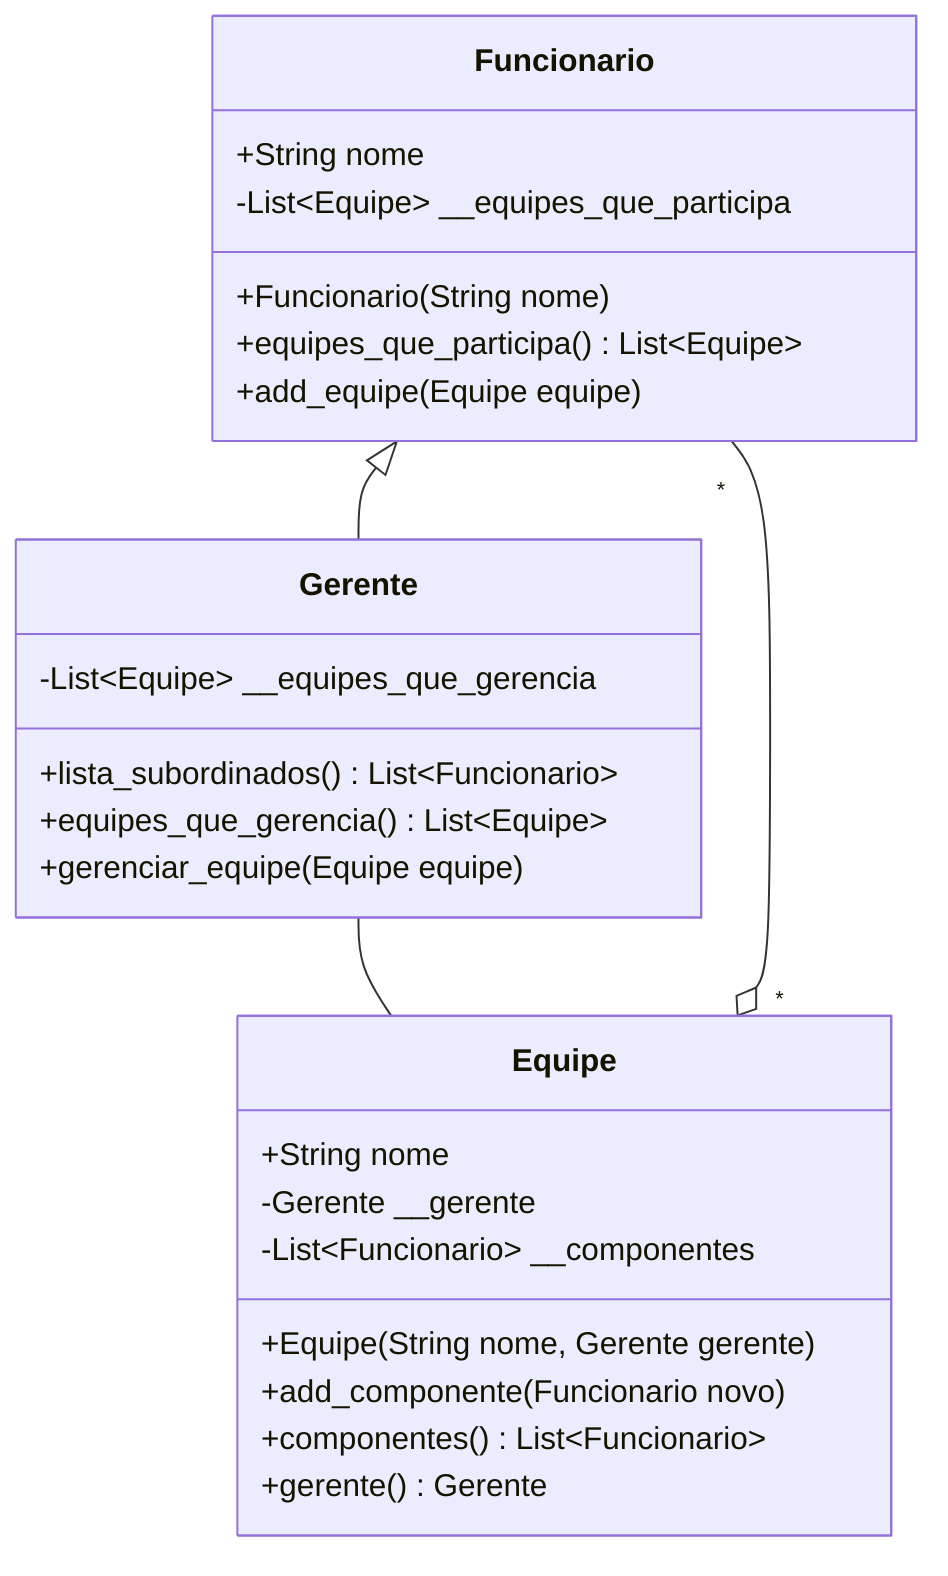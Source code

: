 classDiagram
    Funcionario <|-- Gerente
    Equipe "*" o-- "*" Funcionario
    Gerente -- Equipe


    class Equipe {
        +String nome
        -Gerente __gerente
        -List~Funcionario~ __componentes

        +Equipe(String nome, Gerente gerente)
        +add_componente(Funcionario novo)
        +componentes() List~Funcionario~
        +gerente() Gerente
    }

    class Funcionario {
        +String nome
        -List~Equipe~ __equipes_que_participa

        +Funcionario(String nome)
        +equipes_que_participa() List~Equipe~
        +add_equipe(Equipe equipe)
    }

    class Gerente {
        -List~Equipe~ __equipes_que_gerencia
        
        +lista_subordinados() List~Funcionario~
        +equipes_que_gerencia() List~Equipe~
        +gerenciar_equipe(Equipe equipe)
    }